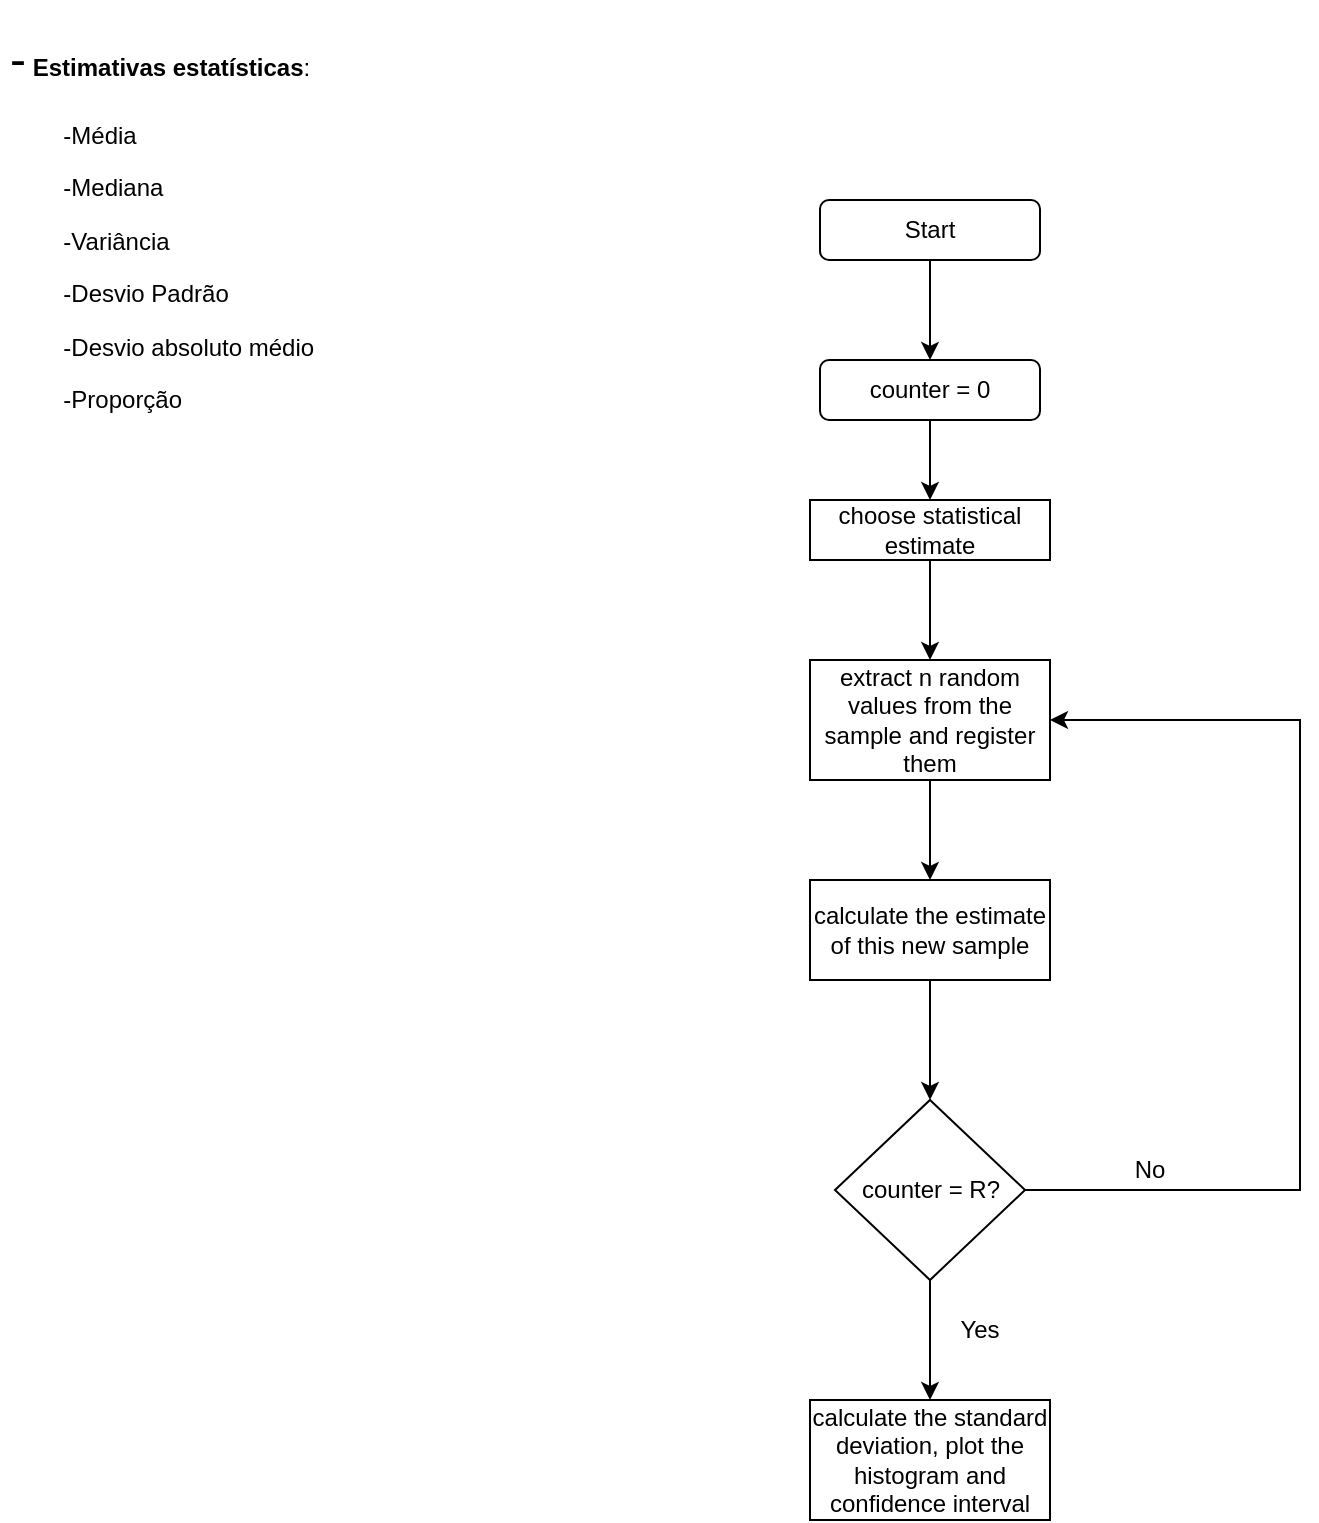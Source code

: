 <mxfile>
    <diagram id="6a731a19-8d31-9384-78a2-239565b7b9f0" name="Page-1">
        <mxGraphModel dx="690" dy="1060" grid="1" gridSize="10" guides="1" tooltips="1" connect="1" arrows="1" fold="1" page="1" pageScale="1" pageWidth="1169" pageHeight="827" background="none" math="0" shadow="0">
            <root>
                <mxCell id="0"/>
                <mxCell id="1" parent="0"/>
                <mxCell id="xqz2PEh1tpsJY39lvx3I-55" value="&lt;h1&gt;&lt;span style=&quot;font-weight: normal&quot;&gt;-&lt;/span&gt;&lt;span style=&quot;font-size: 12px ; font-weight: normal&quot;&gt;&amp;nbsp;&lt;/span&gt;&lt;b style=&quot;font-size: 12px&quot;&gt;Estimativas estatísticas&lt;/b&gt;&lt;span style=&quot;font-size: 12px ; font-weight: normal&quot;&gt;:&lt;/span&gt;&lt;br&gt;&lt;/h1&gt;&lt;p&gt;&lt;span style=&quot;white-space: pre&quot;&gt;&#9;&lt;/span&gt;-Média&lt;br&gt;&lt;/p&gt;&lt;p&gt;&lt;span style=&quot;white-space: pre&quot;&gt;&#9;&lt;/span&gt;&lt;span&gt;-Mediana&lt;/span&gt;&lt;br&gt;&lt;/p&gt;&lt;p&gt;&lt;span style=&quot;white-space: pre&quot;&gt;&#9;&lt;/span&gt;-Variância&lt;br&gt;&lt;/p&gt;&lt;p&gt;&lt;span style=&quot;white-space: pre&quot;&gt;&#9;&lt;/span&gt;-Desvio Padrão&lt;br&gt;&lt;/p&gt;&lt;p&gt;&lt;span style=&quot;white-space: pre&quot;&gt;&#9;&lt;/span&gt;-Desvio absoluto médio&lt;br&gt;&lt;/p&gt;&lt;p&gt;&lt;span style=&quot;white-space: pre&quot;&gt;&#9;&lt;/span&gt;&lt;span&gt;-Proporção&lt;/span&gt;&lt;br&gt;&lt;/p&gt;" style="text;html=1;strokeColor=none;fillColor=none;spacing=5;spacingTop=-20;whiteSpace=wrap;overflow=hidden;rounded=0;" parent="1" vertex="1">
                    <mxGeometry x="10" y="-810" width="350" height="500" as="geometry"/>
                </mxCell>
                <mxCell id="xqz2PEh1tpsJY39lvx3I-56" value="Start" style="rounded=1;whiteSpace=wrap;html=1;" parent="1" vertex="1">
                    <mxGeometry x="420" y="-720" width="110" height="30" as="geometry"/>
                </mxCell>
                <mxCell id="xqz2PEh1tpsJY39lvx3I-57" value="" style="endArrow=classic;html=1;rounded=0;exitX=0.5;exitY=1;exitDx=0;exitDy=0;entryX=0.5;entryY=0;entryDx=0;entryDy=0;" parent="1" source="xqz2PEh1tpsJY39lvx3I-56" target="xqz2PEh1tpsJY39lvx3I-68" edge="1">
                    <mxGeometry width="50" height="50" relative="1" as="geometry">
                        <mxPoint x="360" y="-560" as="sourcePoint"/>
                        <mxPoint x="475" y="-660" as="targetPoint"/>
                    </mxGeometry>
                </mxCell>
                <mxCell id="xqz2PEh1tpsJY39lvx3I-59" value="choose statistical estimate" style="rounded=0;whiteSpace=wrap;html=1;" parent="1" vertex="1">
                    <mxGeometry x="415" y="-570" width="120" height="30" as="geometry"/>
                </mxCell>
                <mxCell id="xqz2PEh1tpsJY39lvx3I-61" value="extract n random values from the sample and register them" style="rounded=0;whiteSpace=wrap;html=1;" parent="1" vertex="1">
                    <mxGeometry x="415" y="-490" width="120" height="60" as="geometry"/>
                </mxCell>
                <mxCell id="xqz2PEh1tpsJY39lvx3I-62" value="" style="endArrow=classic;html=1;rounded=0;exitX=0.5;exitY=1;exitDx=0;exitDy=0;entryX=0.5;entryY=0;entryDx=0;entryDy=0;" parent="1" source="xqz2PEh1tpsJY39lvx3I-59" target="xqz2PEh1tpsJY39lvx3I-61" edge="1">
                    <mxGeometry width="50" height="50" relative="1" as="geometry">
                        <mxPoint x="474.57" y="-540" as="sourcePoint"/>
                        <mxPoint x="474.57" y="-490" as="targetPoint"/>
                    </mxGeometry>
                </mxCell>
                <mxCell id="xqz2PEh1tpsJY39lvx3I-66" style="edgeStyle=orthogonalEdgeStyle;rounded=0;orthogonalLoop=1;jettySize=auto;html=1;" parent="1" source="xqz2PEh1tpsJY39lvx3I-64" edge="1">
                    <mxGeometry relative="1" as="geometry">
                        <mxPoint x="475" y="-270" as="targetPoint"/>
                    </mxGeometry>
                </mxCell>
                <mxCell id="xqz2PEh1tpsJY39lvx3I-64" value="calculate the estimate of this new sample" style="rounded=0;whiteSpace=wrap;html=1;" parent="1" vertex="1">
                    <mxGeometry x="415" y="-380" width="120" height="50" as="geometry"/>
                </mxCell>
                <mxCell id="xqz2PEh1tpsJY39lvx3I-65" value="" style="endArrow=classic;html=1;rounded=0;exitX=0.5;exitY=1;exitDx=0;exitDy=0;entryX=0.5;entryY=0;entryDx=0;entryDy=0;" parent="1" source="xqz2PEh1tpsJY39lvx3I-61" target="xqz2PEh1tpsJY39lvx3I-64" edge="1">
                    <mxGeometry width="50" height="50" relative="1" as="geometry">
                        <mxPoint x="475" y="-420" as="sourcePoint"/>
                        <mxPoint x="474.57" y="-360" as="targetPoint"/>
                    </mxGeometry>
                </mxCell>
                <mxCell id="xqz2PEh1tpsJY39lvx3I-71" style="edgeStyle=orthogonalEdgeStyle;rounded=0;orthogonalLoop=1;jettySize=auto;html=1;entryX=1;entryY=0.5;entryDx=0;entryDy=0;" parent="1" source="xqz2PEh1tpsJY39lvx3I-67" target="xqz2PEh1tpsJY39lvx3I-61" edge="1">
                    <mxGeometry relative="1" as="geometry">
                        <mxPoint x="650" y="-460" as="targetPoint"/>
                        <Array as="points">
                            <mxPoint x="660" y="-225"/>
                            <mxPoint x="660" y="-460"/>
                        </Array>
                    </mxGeometry>
                </mxCell>
                <mxCell id="xqz2PEh1tpsJY39lvx3I-75" style="edgeStyle=orthogonalEdgeStyle;rounded=0;orthogonalLoop=1;jettySize=auto;html=1;entryX=0.5;entryY=0;entryDx=0;entryDy=0;" parent="1" source="xqz2PEh1tpsJY39lvx3I-67" target="xqz2PEh1tpsJY39lvx3I-74" edge="1">
                    <mxGeometry relative="1" as="geometry"/>
                </mxCell>
                <mxCell id="xqz2PEh1tpsJY39lvx3I-67" value="counter = R?" style="rhombus;whiteSpace=wrap;html=1;" parent="1" vertex="1">
                    <mxGeometry x="427.5" y="-270" width="95" height="90" as="geometry"/>
                </mxCell>
                <mxCell id="xqz2PEh1tpsJY39lvx3I-68" value="counter = 0" style="rounded=1;whiteSpace=wrap;html=1;" parent="1" vertex="1">
                    <mxGeometry x="420" y="-640" width="110" height="30" as="geometry"/>
                </mxCell>
                <mxCell id="xqz2PEh1tpsJY39lvx3I-69" value="" style="endArrow=classic;html=1;rounded=0;exitX=0.5;exitY=1;exitDx=0;exitDy=0;entryX=0.5;entryY=0;entryDx=0;entryDy=0;" parent="1" source="xqz2PEh1tpsJY39lvx3I-68" target="xqz2PEh1tpsJY39lvx3I-59" edge="1">
                    <mxGeometry width="50" height="50" relative="1" as="geometry">
                        <mxPoint x="450" y="-460" as="sourcePoint"/>
                        <mxPoint x="565" y="-560" as="targetPoint"/>
                    </mxGeometry>
                </mxCell>
                <mxCell id="xqz2PEh1tpsJY39lvx3I-72" value="No" style="text;html=1;strokeColor=none;fillColor=none;align=center;verticalAlign=middle;whiteSpace=wrap;rounded=0;" parent="1" vertex="1">
                    <mxGeometry x="555" y="-250" width="60" height="30" as="geometry"/>
                </mxCell>
                <mxCell id="xqz2PEh1tpsJY39lvx3I-74" value="calculate the standard deviation, plot the histogram and confidence interval" style="rounded=0;whiteSpace=wrap;html=1;" parent="1" vertex="1">
                    <mxGeometry x="415" y="-120" width="120" height="60" as="geometry"/>
                </mxCell>
                <mxCell id="xqz2PEh1tpsJY39lvx3I-76" value="Yes" style="text;html=1;strokeColor=none;fillColor=none;align=center;verticalAlign=middle;whiteSpace=wrap;rounded=0;" parent="1" vertex="1">
                    <mxGeometry x="470" y="-170" width="60" height="30" as="geometry"/>
                </mxCell>
            </root>
        </mxGraphModel>
    </diagram>
</mxfile>